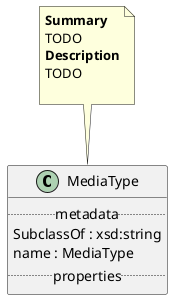 @startuml
class MediaType {
.. metadata ..
    SubclassOf : xsd:string
    name : MediaType
.. properties ..
}
note top of MediaType
<b>Summary</b>
TODO
<b>Description</b>
TODO

end note
@enduml
